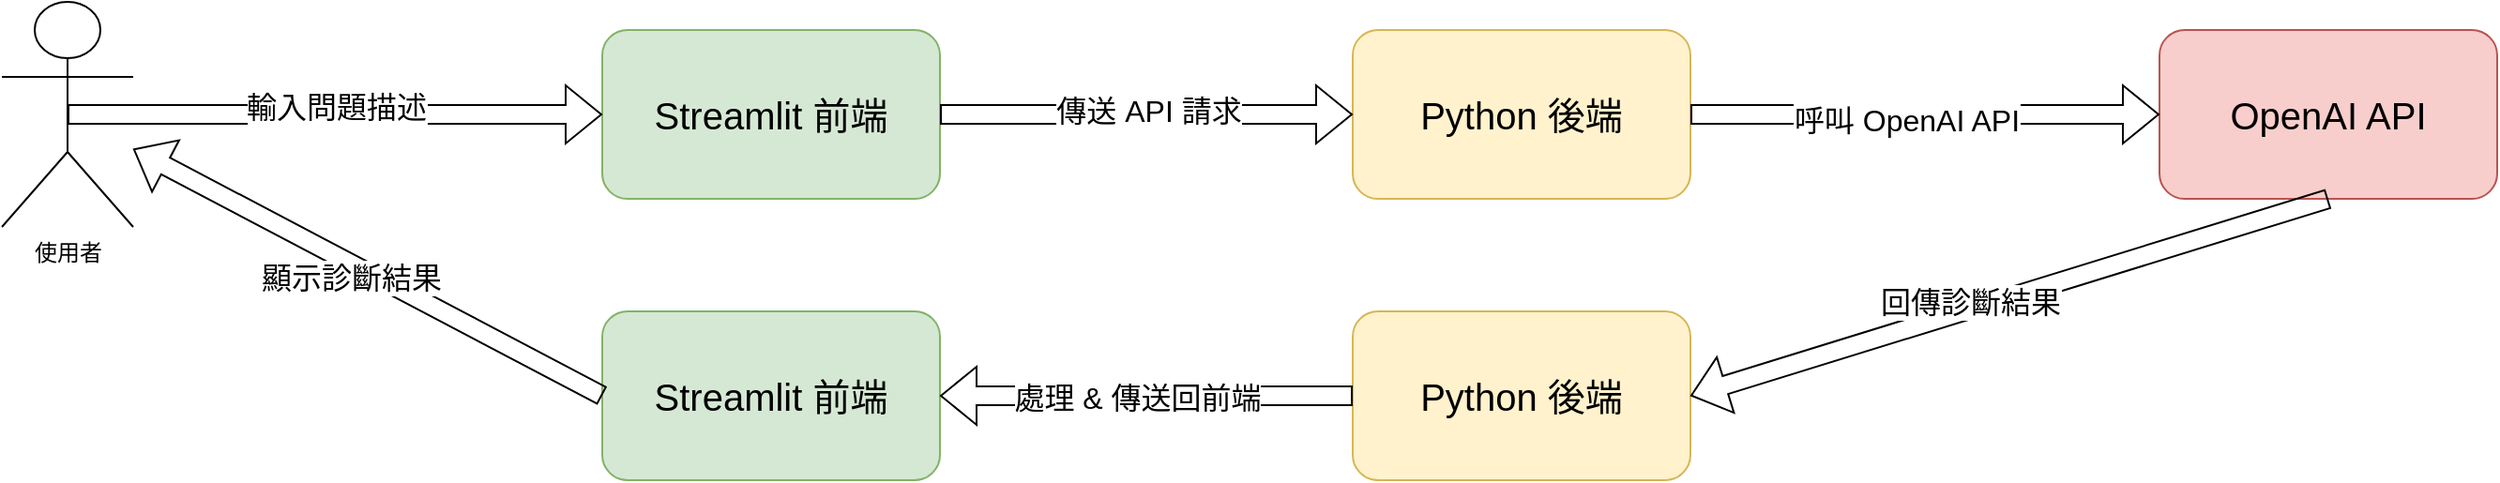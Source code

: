 <mxfile version="26.0.15">
  <diagram name="第 1 页" id="MfS198Wy1NwZ1x_ISPqj">
    <mxGraphModel dx="1434" dy="772" grid="1" gridSize="10" guides="1" tooltips="1" connect="1" arrows="1" fold="1" page="1" pageScale="1" pageWidth="827" pageHeight="1169" math="0" shadow="0">
      <root>
        <mxCell id="0" />
        <mxCell id="1" parent="0" />
        <mxCell id="4Owf74kS6vDMzwdoobzG-1" value="使用者" style="shape=umlActor;verticalLabelPosition=bottom;verticalAlign=top;html=1;outlineConnect=0;" vertex="1" parent="1">
          <mxGeometry x="20" y="525" width="70" height="120" as="geometry" />
        </mxCell>
        <mxCell id="4Owf74kS6vDMzwdoobzG-10" value="&lt;font style=&quot;font-size: 20px;&quot;&gt;Streamlit 前端&lt;/font&gt;" style="rounded=1;whiteSpace=wrap;html=1;fillColor=#d5e8d4;strokeColor=#82b366;" vertex="1" parent="1">
          <mxGeometry x="340" y="540" width="180" height="90" as="geometry" />
        </mxCell>
        <mxCell id="4Owf74kS6vDMzwdoobzG-11" value="&lt;font style=&quot;font-size: 20px;&quot;&gt;Python 後端&lt;/font&gt;" style="rounded=1;whiteSpace=wrap;html=1;fillColor=#fff2cc;strokeColor=#d6b656;" vertex="1" parent="1">
          <mxGeometry x="740" y="540" width="180" height="90" as="geometry" />
        </mxCell>
        <mxCell id="4Owf74kS6vDMzwdoobzG-12" value="&lt;font style=&quot;font-size: 20px;&quot;&gt;OpenAI API&lt;/font&gt;" style="rounded=1;whiteSpace=wrap;html=1;fillColor=#f8cecc;strokeColor=#b85450;" vertex="1" parent="1">
          <mxGeometry x="1170" y="540" width="180" height="90" as="geometry" />
        </mxCell>
        <mxCell id="4Owf74kS6vDMzwdoobzG-29" value="" style="shape=flexArrow;endArrow=classic;html=1;rounded=0;exitX=0.5;exitY=0.5;exitDx=0;exitDy=0;exitPerimeter=0;entryX=0;entryY=0.5;entryDx=0;entryDy=0;" edge="1" parent="1" source="4Owf74kS6vDMzwdoobzG-1" target="4Owf74kS6vDMzwdoobzG-10">
          <mxGeometry width="50" height="50" relative="1" as="geometry">
            <mxPoint x="650" y="580" as="sourcePoint" />
            <mxPoint x="700" y="530" as="targetPoint" />
          </mxGeometry>
        </mxCell>
        <mxCell id="4Owf74kS6vDMzwdoobzG-30" value="&lt;font style=&quot;font-size: 16px;&quot;&gt;輸入問題描述&lt;/font&gt;" style="edgeLabel;html=1;align=center;verticalAlign=middle;resizable=0;points=[];" vertex="1" connectable="0" parent="4Owf74kS6vDMzwdoobzG-29">
          <mxGeometry x="0.001" y="4" relative="1" as="geometry">
            <mxPoint as="offset" />
          </mxGeometry>
        </mxCell>
        <mxCell id="4Owf74kS6vDMzwdoobzG-32" value="" style="shape=flexArrow;endArrow=classic;html=1;rounded=0;exitX=1;exitY=0.5;exitDx=0;exitDy=0;entryX=0;entryY=0.5;entryDx=0;entryDy=0;" edge="1" parent="1" source="4Owf74kS6vDMzwdoobzG-10" target="4Owf74kS6vDMzwdoobzG-11">
          <mxGeometry width="50" height="50" relative="1" as="geometry">
            <mxPoint x="650" y="580" as="sourcePoint" />
            <mxPoint x="700" y="530" as="targetPoint" />
          </mxGeometry>
        </mxCell>
        <mxCell id="4Owf74kS6vDMzwdoobzG-33" value="&lt;font style=&quot;font-size: 16px;&quot;&gt;傳送 API 請求&lt;/font&gt;" style="edgeLabel;html=1;align=center;verticalAlign=middle;resizable=0;points=[];" vertex="1" connectable="0" parent="4Owf74kS6vDMzwdoobzG-32">
          <mxGeometry x="-0.003" y="2" relative="1" as="geometry">
            <mxPoint x="1" as="offset" />
          </mxGeometry>
        </mxCell>
        <mxCell id="4Owf74kS6vDMzwdoobzG-34" value="" style="shape=flexArrow;endArrow=classic;html=1;rounded=0;entryX=0;entryY=0.5;entryDx=0;entryDy=0;exitX=1;exitY=0.5;exitDx=0;exitDy=0;" edge="1" parent="1" source="4Owf74kS6vDMzwdoobzG-11" target="4Owf74kS6vDMzwdoobzG-12">
          <mxGeometry width="50" height="50" relative="1" as="geometry">
            <mxPoint x="650" y="570" as="sourcePoint" />
            <mxPoint x="700" y="520" as="targetPoint" />
          </mxGeometry>
        </mxCell>
        <mxCell id="4Owf74kS6vDMzwdoobzG-35" value="&lt;font style=&quot;font-size: 16px;&quot;&gt;呼叫 OpenAI API&lt;/font&gt;" style="edgeLabel;html=1;align=center;verticalAlign=middle;resizable=0;points=[];" vertex="1" connectable="0" parent="4Owf74kS6vDMzwdoobzG-34">
          <mxGeometry x="-0.088" y="-3" relative="1" as="geometry">
            <mxPoint x="1" as="offset" />
          </mxGeometry>
        </mxCell>
        <mxCell id="4Owf74kS6vDMzwdoobzG-39" value="&lt;font style=&quot;font-size: 20px;&quot;&gt;Python 後端&lt;/font&gt;" style="rounded=1;whiteSpace=wrap;html=1;fillColor=#fff2cc;strokeColor=#d6b656;" vertex="1" parent="1">
          <mxGeometry x="740" y="690" width="180" height="90" as="geometry" />
        </mxCell>
        <mxCell id="4Owf74kS6vDMzwdoobzG-40" value="" style="shape=flexArrow;endArrow=classic;html=1;rounded=0;exitX=0.5;exitY=1;exitDx=0;exitDy=0;entryX=1;entryY=0.5;entryDx=0;entryDy=0;" edge="1" parent="1" source="4Owf74kS6vDMzwdoobzG-12" target="4Owf74kS6vDMzwdoobzG-39">
          <mxGeometry width="50" height="50" relative="1" as="geometry">
            <mxPoint x="630" y="570" as="sourcePoint" />
            <mxPoint x="680" y="520" as="targetPoint" />
          </mxGeometry>
        </mxCell>
        <mxCell id="4Owf74kS6vDMzwdoobzG-41" value="&lt;font style=&quot;font-size: 16px;&quot;&gt;回傳診斷結果&lt;/font&gt;" style="edgeLabel;html=1;align=center;verticalAlign=middle;resizable=0;points=[];" vertex="1" connectable="0" parent="4Owf74kS6vDMzwdoobzG-40">
          <mxGeometry x="0.115" y="-4" relative="1" as="geometry">
            <mxPoint as="offset" />
          </mxGeometry>
        </mxCell>
        <mxCell id="4Owf74kS6vDMzwdoobzG-42" value="&lt;font style=&quot;font-size: 20px;&quot;&gt;Streamlit 前端&lt;/font&gt;" style="rounded=1;whiteSpace=wrap;html=1;fillColor=#d5e8d4;strokeColor=#82b366;" vertex="1" parent="1">
          <mxGeometry x="340" y="690" width="180" height="90" as="geometry" />
        </mxCell>
        <mxCell id="4Owf74kS6vDMzwdoobzG-43" value="" style="shape=flexArrow;endArrow=classic;html=1;rounded=0;exitX=0;exitY=0.5;exitDx=0;exitDy=0;entryX=1;entryY=0.5;entryDx=0;entryDy=0;" edge="1" parent="1" source="4Owf74kS6vDMzwdoobzG-39" target="4Owf74kS6vDMzwdoobzG-42">
          <mxGeometry width="50" height="50" relative="1" as="geometry">
            <mxPoint x="630" y="570" as="sourcePoint" />
            <mxPoint x="680" y="520" as="targetPoint" />
          </mxGeometry>
        </mxCell>
        <mxCell id="4Owf74kS6vDMzwdoobzG-44" value="&lt;font style=&quot;font-size: 16px;&quot;&gt;處理 &amp;amp; 傳送回前端&lt;/font&gt;" style="edgeLabel;html=1;align=center;verticalAlign=middle;resizable=0;points=[];" vertex="1" connectable="0" parent="4Owf74kS6vDMzwdoobzG-43">
          <mxGeometry x="0.042" y="1" relative="1" as="geometry">
            <mxPoint x="-1" as="offset" />
          </mxGeometry>
        </mxCell>
        <mxCell id="4Owf74kS6vDMzwdoobzG-45" value="" style="shape=flexArrow;endArrow=classic;html=1;rounded=0;exitX=0;exitY=0.5;exitDx=0;exitDy=0;" edge="1" parent="1" source="4Owf74kS6vDMzwdoobzG-42" target="4Owf74kS6vDMzwdoobzG-1">
          <mxGeometry width="50" height="50" relative="1" as="geometry">
            <mxPoint x="410" y="620" as="sourcePoint" />
            <mxPoint x="460" y="570" as="targetPoint" />
          </mxGeometry>
        </mxCell>
        <mxCell id="4Owf74kS6vDMzwdoobzG-46" value="&lt;font style=&quot;font-size: 16px;&quot;&gt;顯示診斷結果&lt;/font&gt;" style="edgeLabel;html=1;align=center;verticalAlign=middle;resizable=0;points=[];" vertex="1" connectable="0" parent="4Owf74kS6vDMzwdoobzG-45">
          <mxGeometry x="0.049" y="6" relative="1" as="geometry">
            <mxPoint as="offset" />
          </mxGeometry>
        </mxCell>
      </root>
    </mxGraphModel>
  </diagram>
</mxfile>
